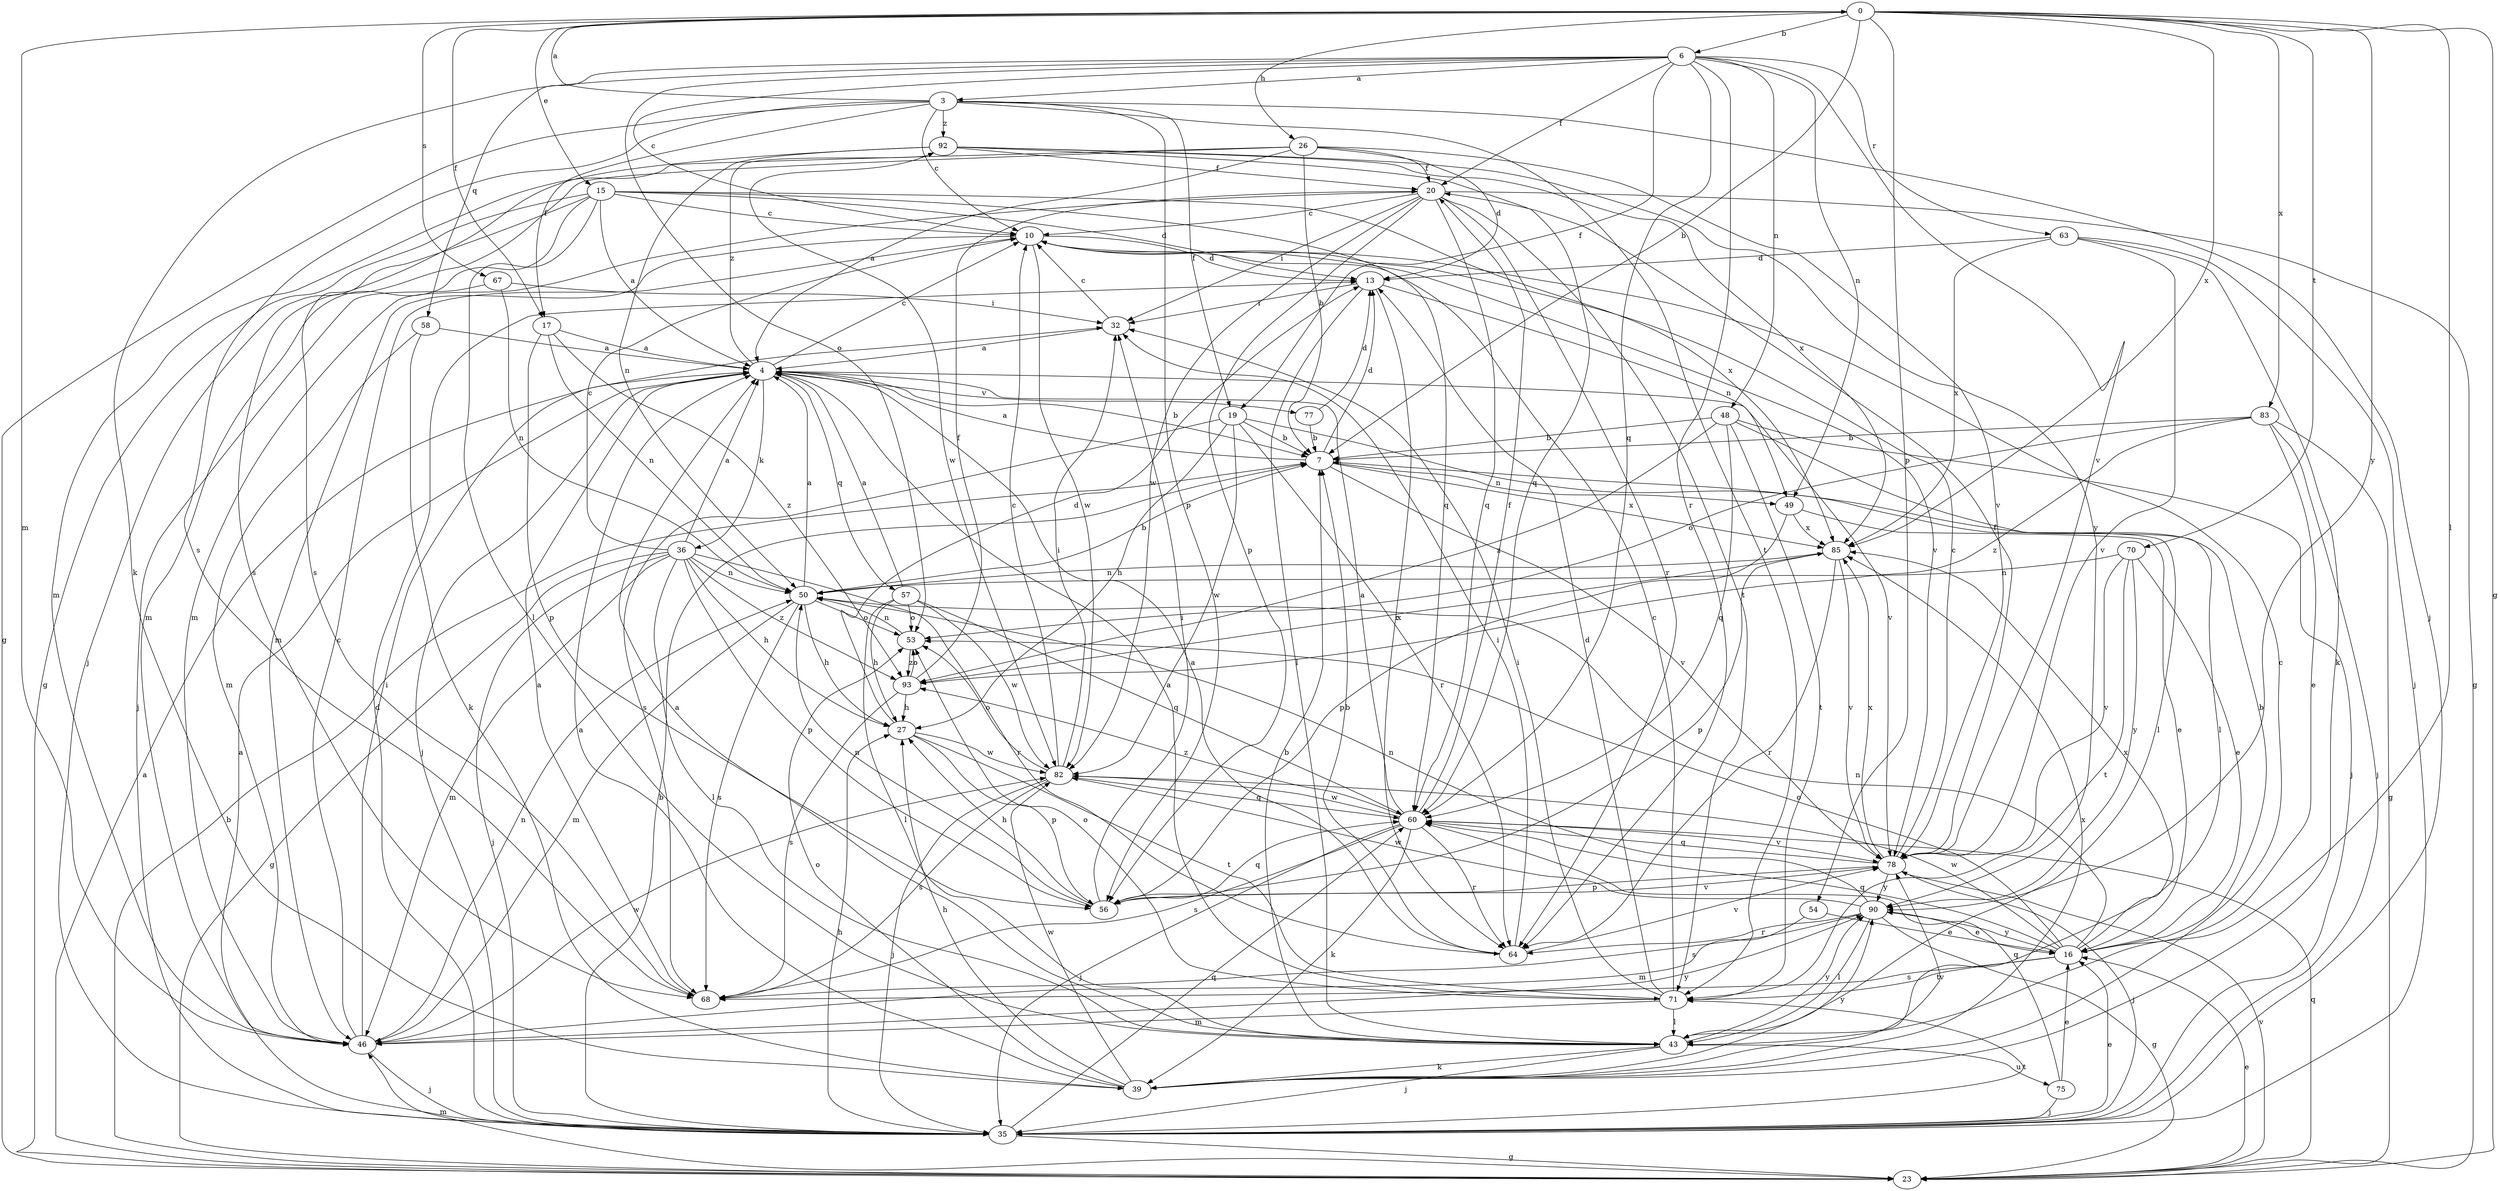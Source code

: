 strict digraph  {
0;
3;
4;
6;
7;
10;
13;
15;
16;
17;
19;
20;
23;
26;
27;
32;
35;
36;
39;
43;
46;
48;
49;
50;
53;
54;
56;
57;
58;
60;
63;
64;
67;
68;
70;
71;
75;
77;
78;
82;
83;
85;
90;
92;
93;
0 -> 6  [label=b];
0 -> 7  [label=b];
0 -> 15  [label=e];
0 -> 17  [label=f];
0 -> 23  [label=g];
0 -> 26  [label=h];
0 -> 43  [label=l];
0 -> 46  [label=m];
0 -> 54  [label=p];
0 -> 67  [label=s];
0 -> 70  [label=t];
0 -> 83  [label=x];
0 -> 85  [label=x];
0 -> 90  [label=y];
3 -> 0  [label=a];
3 -> 10  [label=c];
3 -> 17  [label=f];
3 -> 19  [label=f];
3 -> 23  [label=g];
3 -> 35  [label=j];
3 -> 56  [label=p];
3 -> 68  [label=s];
3 -> 71  [label=t];
3 -> 92  [label=z];
4 -> 7  [label=b];
4 -> 10  [label=c];
4 -> 35  [label=j];
4 -> 36  [label=k];
4 -> 57  [label=q];
4 -> 77  [label=v];
4 -> 78  [label=v];
4 -> 92  [label=z];
6 -> 3  [label=a];
6 -> 10  [label=c];
6 -> 19  [label=f];
6 -> 20  [label=f];
6 -> 39  [label=k];
6 -> 48  [label=n];
6 -> 49  [label=n];
6 -> 53  [label=o];
6 -> 58  [label=q];
6 -> 60  [label=q];
6 -> 63  [label=r];
6 -> 64  [label=r];
6 -> 78  [label=v];
7 -> 4  [label=a];
7 -> 13  [label=d];
7 -> 49  [label=n];
7 -> 78  [label=v];
7 -> 85  [label=x];
10 -> 13  [label=d];
10 -> 46  [label=m];
10 -> 78  [label=v];
10 -> 82  [label=w];
13 -> 32  [label=i];
13 -> 43  [label=l];
13 -> 49  [label=n];
13 -> 64  [label=r];
15 -> 4  [label=a];
15 -> 10  [label=c];
15 -> 13  [label=d];
15 -> 23  [label=g];
15 -> 35  [label=j];
15 -> 43  [label=l];
15 -> 46  [label=m];
15 -> 60  [label=q];
15 -> 85  [label=x];
16 -> 7  [label=b];
16 -> 50  [label=n];
16 -> 53  [label=o];
16 -> 60  [label=q];
16 -> 68  [label=s];
16 -> 71  [label=t];
16 -> 82  [label=w];
16 -> 85  [label=x];
16 -> 90  [label=y];
17 -> 4  [label=a];
17 -> 50  [label=n];
17 -> 56  [label=p];
17 -> 93  [label=z];
19 -> 7  [label=b];
19 -> 27  [label=h];
19 -> 43  [label=l];
19 -> 64  [label=r];
19 -> 68  [label=s];
19 -> 82  [label=w];
20 -> 10  [label=c];
20 -> 23  [label=g];
20 -> 32  [label=i];
20 -> 46  [label=m];
20 -> 56  [label=p];
20 -> 60  [label=q];
20 -> 64  [label=r];
20 -> 71  [label=t];
20 -> 82  [label=w];
23 -> 4  [label=a];
23 -> 7  [label=b];
23 -> 16  [label=e];
23 -> 46  [label=m];
23 -> 60  [label=q];
23 -> 78  [label=v];
26 -> 4  [label=a];
26 -> 7  [label=b];
26 -> 13  [label=d];
26 -> 20  [label=f];
26 -> 46  [label=m];
26 -> 68  [label=s];
26 -> 78  [label=v];
27 -> 13  [label=d];
27 -> 56  [label=p];
27 -> 71  [label=t];
27 -> 82  [label=w];
32 -> 4  [label=a];
32 -> 10  [label=c];
35 -> 4  [label=a];
35 -> 7  [label=b];
35 -> 13  [label=d];
35 -> 16  [label=e];
35 -> 23  [label=g];
35 -> 27  [label=h];
35 -> 60  [label=q];
35 -> 71  [label=t];
36 -> 4  [label=a];
36 -> 10  [label=c];
36 -> 23  [label=g];
36 -> 27  [label=h];
36 -> 35  [label=j];
36 -> 43  [label=l];
36 -> 46  [label=m];
36 -> 50  [label=n];
36 -> 56  [label=p];
36 -> 64  [label=r];
36 -> 93  [label=z];
39 -> 4  [label=a];
39 -> 10  [label=c];
39 -> 27  [label=h];
39 -> 53  [label=o];
39 -> 78  [label=v];
39 -> 82  [label=w];
39 -> 85  [label=x];
39 -> 90  [label=y];
43 -> 4  [label=a];
43 -> 7  [label=b];
43 -> 35  [label=j];
43 -> 39  [label=k];
43 -> 75  [label=u];
43 -> 90  [label=y];
46 -> 10  [label=c];
46 -> 32  [label=i];
46 -> 35  [label=j];
46 -> 50  [label=n];
46 -> 82  [label=w];
46 -> 90  [label=y];
48 -> 7  [label=b];
48 -> 35  [label=j];
48 -> 43  [label=l];
48 -> 60  [label=q];
48 -> 71  [label=t];
48 -> 93  [label=z];
49 -> 16  [label=e];
49 -> 56  [label=p];
49 -> 85  [label=x];
50 -> 4  [label=a];
50 -> 7  [label=b];
50 -> 27  [label=h];
50 -> 46  [label=m];
50 -> 53  [label=o];
50 -> 68  [label=s];
53 -> 50  [label=n];
53 -> 93  [label=z];
54 -> 16  [label=e];
54 -> 46  [label=m];
56 -> 27  [label=h];
56 -> 32  [label=i];
56 -> 50  [label=n];
56 -> 60  [label=q];
56 -> 78  [label=v];
57 -> 4  [label=a];
57 -> 27  [label=h];
57 -> 43  [label=l];
57 -> 53  [label=o];
57 -> 60  [label=q];
57 -> 82  [label=w];
58 -> 4  [label=a];
58 -> 39  [label=k];
58 -> 46  [label=m];
60 -> 4  [label=a];
60 -> 20  [label=f];
60 -> 35  [label=j];
60 -> 39  [label=k];
60 -> 64  [label=r];
60 -> 68  [label=s];
60 -> 78  [label=v];
60 -> 82  [label=w];
60 -> 93  [label=z];
63 -> 13  [label=d];
63 -> 35  [label=j];
63 -> 39  [label=k];
63 -> 78  [label=v];
63 -> 85  [label=x];
64 -> 4  [label=a];
64 -> 7  [label=b];
64 -> 32  [label=i];
64 -> 78  [label=v];
67 -> 32  [label=i];
67 -> 35  [label=j];
67 -> 50  [label=n];
68 -> 4  [label=a];
70 -> 16  [label=e];
70 -> 50  [label=n];
70 -> 71  [label=t];
70 -> 78  [label=v];
70 -> 90  [label=y];
71 -> 4  [label=a];
71 -> 10  [label=c];
71 -> 13  [label=d];
71 -> 32  [label=i];
71 -> 43  [label=l];
71 -> 46  [label=m];
71 -> 53  [label=o];
75 -> 16  [label=e];
75 -> 35  [label=j];
75 -> 60  [label=q];
77 -> 7  [label=b];
77 -> 13  [label=d];
78 -> 10  [label=c];
78 -> 20  [label=f];
78 -> 35  [label=j];
78 -> 56  [label=p];
78 -> 60  [label=q];
78 -> 85  [label=x];
78 -> 90  [label=y];
82 -> 10  [label=c];
82 -> 32  [label=i];
82 -> 35  [label=j];
82 -> 53  [label=o];
82 -> 60  [label=q];
82 -> 68  [label=s];
83 -> 7  [label=b];
83 -> 16  [label=e];
83 -> 23  [label=g];
83 -> 35  [label=j];
83 -> 53  [label=o];
83 -> 93  [label=z];
85 -> 50  [label=n];
85 -> 56  [label=p];
85 -> 64  [label=r];
85 -> 78  [label=v];
90 -> 16  [label=e];
90 -> 23  [label=g];
90 -> 43  [label=l];
90 -> 50  [label=n];
90 -> 64  [label=r];
90 -> 68  [label=s];
90 -> 82  [label=w];
92 -> 20  [label=f];
92 -> 50  [label=n];
92 -> 60  [label=q];
92 -> 68  [label=s];
92 -> 82  [label=w];
92 -> 85  [label=x];
92 -> 90  [label=y];
93 -> 20  [label=f];
93 -> 27  [label=h];
93 -> 53  [label=o];
93 -> 68  [label=s];
93 -> 85  [label=x];
}
